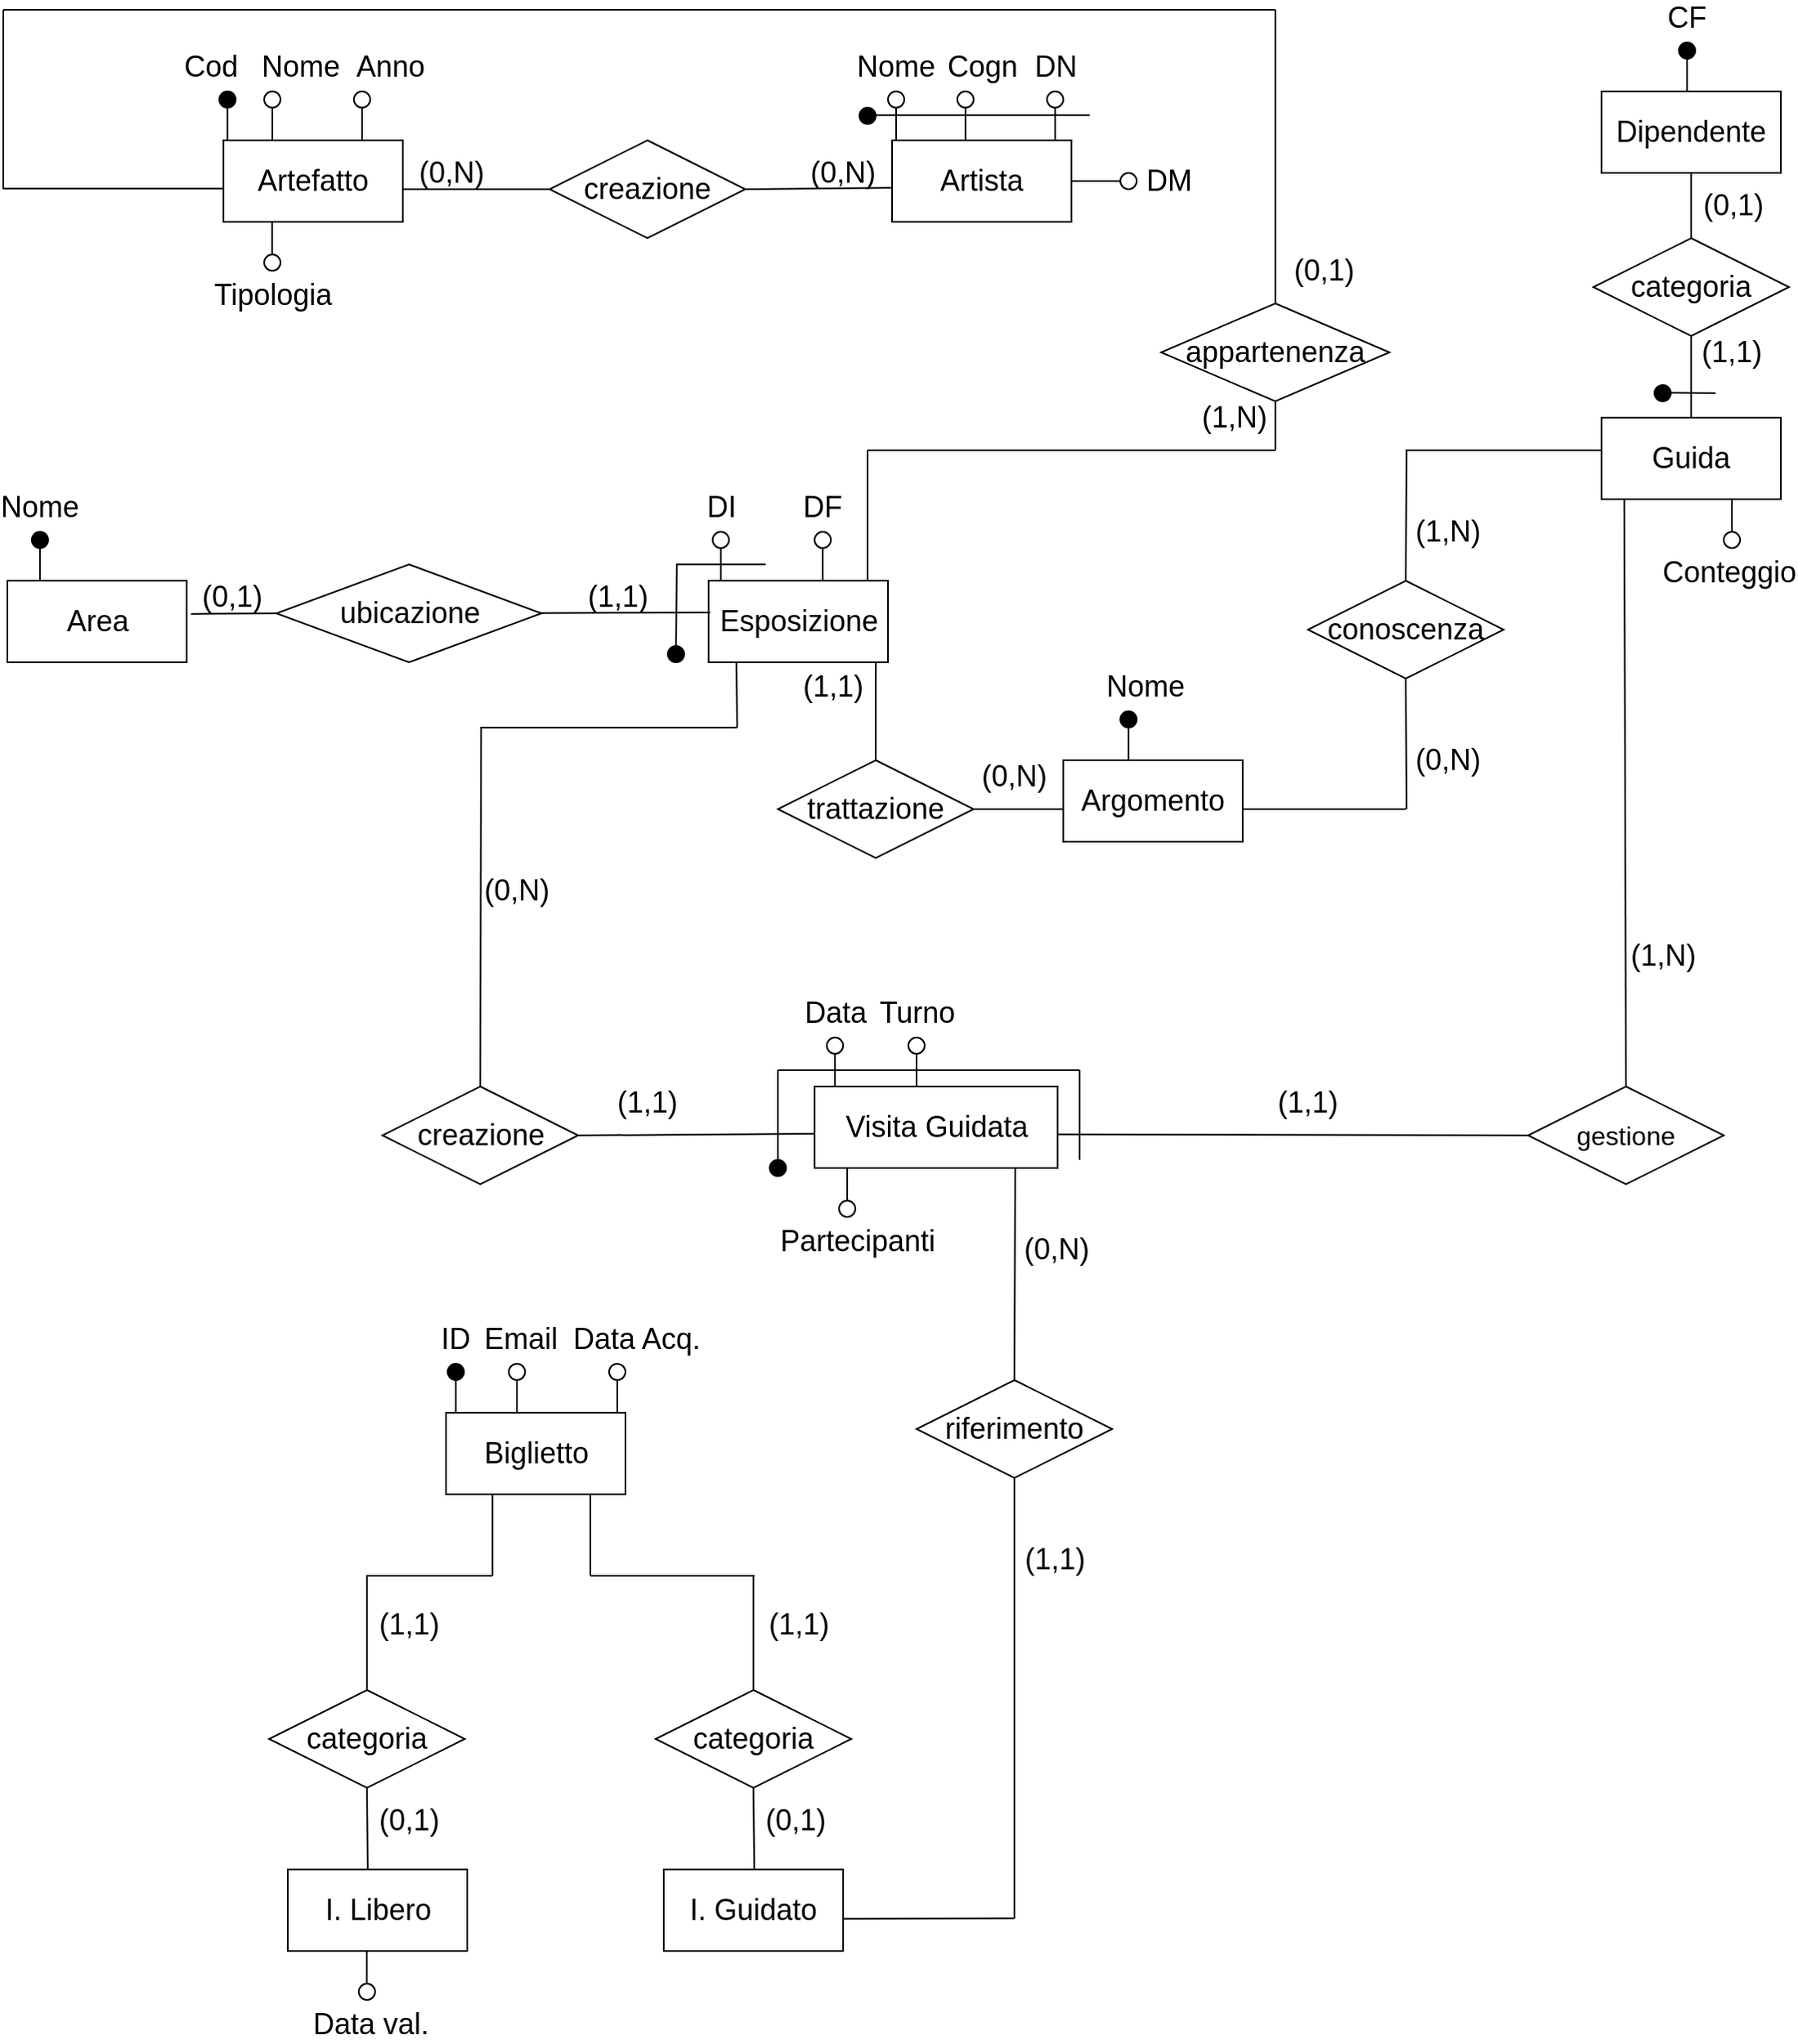 <mxfile version="27.0.5">
  <diagram name="Pagina-1" id="90X5Uam4fPPWHdMIf9Um">
    <mxGraphModel dx="2458" dy="1324" grid="1" gridSize="10" guides="1" tooltips="1" connect="1" arrows="1" fold="1" page="1" pageScale="1" pageWidth="1169" pageHeight="1654" math="0" shadow="0">
      <root>
        <mxCell id="0" />
        <mxCell id="1" parent="0" />
        <mxCell id="idGQ35asmsZKRSU0V28K-1" value="&lt;font style=&quot;font-size: 18px;&quot;&gt;Artefatto&lt;/font&gt;" style="whiteSpace=wrap;html=1;align=center;" vertex="1" parent="1">
          <mxGeometry x="-1005" y="90" width="110" height="50" as="geometry" />
        </mxCell>
        <mxCell id="idGQ35asmsZKRSU0V28K-2" value="" style="endArrow=none;html=1;rounded=0;entryX=0.5;entryY=1;entryDx=0;entryDy=0;entryPerimeter=0;" edge="1" parent="1" source="idGQ35asmsZKRSU0V28K-11">
          <mxGeometry width="50" height="50" relative="1" as="geometry">
            <mxPoint x="-1002.5" y="90" as="sourcePoint" />
            <mxPoint x="-1002.5" y="70" as="targetPoint" />
          </mxGeometry>
        </mxCell>
        <mxCell id="idGQ35asmsZKRSU0V28K-3" value="&lt;font style=&quot;font-size: 18px;&quot;&gt;Cod&lt;/font&gt;" style="text;html=1;align=center;verticalAlign=middle;whiteSpace=wrap;rounded=0;" vertex="1" parent="1">
          <mxGeometry x="-1035" y="40" width="45" height="10" as="geometry" />
        </mxCell>
        <mxCell id="idGQ35asmsZKRSU0V28K-4" value="" style="verticalLabelPosition=bottom;verticalAlign=top;html=1;shape=mxgraph.flowchart.on-page_reference;" vertex="1" parent="1">
          <mxGeometry x="-980" y="60" width="10" height="10" as="geometry" />
        </mxCell>
        <mxCell id="idGQ35asmsZKRSU0V28K-5" value="" style="endArrow=none;html=1;rounded=0;entryX=0.5;entryY=1;entryDx=0;entryDy=0;entryPerimeter=0;" edge="1" parent="1" target="idGQ35asmsZKRSU0V28K-4">
          <mxGeometry width="50" height="50" relative="1" as="geometry">
            <mxPoint x="-975" y="90" as="sourcePoint" />
            <mxPoint x="-930" y="70" as="targetPoint" />
          </mxGeometry>
        </mxCell>
        <mxCell id="idGQ35asmsZKRSU0V28K-6" value="&lt;font style=&quot;font-size: 18px;&quot;&gt;Nome&lt;/font&gt;" style="text;html=1;align=center;verticalAlign=middle;whiteSpace=wrap;rounded=0;" vertex="1" parent="1">
          <mxGeometry x="-980" y="40" width="45" height="10" as="geometry" />
        </mxCell>
        <mxCell id="idGQ35asmsZKRSU0V28K-7" value="" style="verticalLabelPosition=bottom;verticalAlign=top;html=1;shape=mxgraph.flowchart.on-page_reference;" vertex="1" parent="1">
          <mxGeometry x="-925" y="60" width="10" height="10" as="geometry" />
        </mxCell>
        <mxCell id="idGQ35asmsZKRSU0V28K-8" value="" style="endArrow=none;html=1;rounded=0;entryX=0.5;entryY=1;entryDx=0;entryDy=0;entryPerimeter=0;" edge="1" parent="1" target="idGQ35asmsZKRSU0V28K-7">
          <mxGeometry width="50" height="50" relative="1" as="geometry">
            <mxPoint x="-920" y="90" as="sourcePoint" />
            <mxPoint x="-875" y="70" as="targetPoint" />
          </mxGeometry>
        </mxCell>
        <mxCell id="idGQ35asmsZKRSU0V28K-9" value="&lt;font style=&quot;font-size: 18px;&quot;&gt;Anno&lt;/font&gt;" style="text;html=1;align=center;verticalAlign=middle;whiteSpace=wrap;rounded=0;" vertex="1" parent="1">
          <mxGeometry x="-925" y="40" width="45" height="10" as="geometry" />
        </mxCell>
        <mxCell id="idGQ35asmsZKRSU0V28K-10" value="" style="endArrow=none;html=1;rounded=0;entryX=0.5;entryY=1;entryDx=0;entryDy=0;entryPerimeter=0;" edge="1" parent="1" target="idGQ35asmsZKRSU0V28K-11">
          <mxGeometry width="50" height="50" relative="1" as="geometry">
            <mxPoint x="-1002.5" y="90" as="sourcePoint" />
            <mxPoint x="-1002.5" y="70" as="targetPoint" />
          </mxGeometry>
        </mxCell>
        <mxCell id="idGQ35asmsZKRSU0V28K-11" value="" style="verticalLabelPosition=bottom;verticalAlign=top;html=1;shape=mxgraph.flowchart.on-page_reference;fillColor=#000000;" vertex="1" parent="1">
          <mxGeometry x="-1007.5" y="60" width="10" height="10" as="geometry" />
        </mxCell>
        <mxCell id="idGQ35asmsZKRSU0V28K-12" value="&lt;font style=&quot;font-size: 18px;&quot;&gt;Artista&lt;/font&gt;" style="whiteSpace=wrap;html=1;align=center;" vertex="1" parent="1">
          <mxGeometry x="-595" y="90" width="110" height="50" as="geometry" />
        </mxCell>
        <mxCell id="idGQ35asmsZKRSU0V28K-13" value="" style="endArrow=none;html=1;rounded=0;entryX=0.5;entryY=1;entryDx=0;entryDy=0;entryPerimeter=0;" edge="1" parent="1" source="idGQ35asmsZKRSU0V28K-22">
          <mxGeometry width="50" height="50" relative="1" as="geometry">
            <mxPoint x="-592.5" y="90" as="sourcePoint" />
            <mxPoint x="-592.5" y="70" as="targetPoint" />
          </mxGeometry>
        </mxCell>
        <mxCell id="idGQ35asmsZKRSU0V28K-14" value="&lt;font style=&quot;font-size: 18px;&quot;&gt;Nome&lt;/font&gt;" style="text;html=1;align=center;verticalAlign=middle;whiteSpace=wrap;rounded=0;" vertex="1" parent="1">
          <mxGeometry x="-615" y="40" width="45" height="10" as="geometry" />
        </mxCell>
        <mxCell id="idGQ35asmsZKRSU0V28K-15" value="" style="verticalLabelPosition=bottom;verticalAlign=top;html=1;shape=mxgraph.flowchart.on-page_reference;" vertex="1" parent="1">
          <mxGeometry x="-555" y="60" width="10" height="10" as="geometry" />
        </mxCell>
        <mxCell id="idGQ35asmsZKRSU0V28K-16" value="" style="endArrow=none;html=1;rounded=0;entryX=0.5;entryY=1;entryDx=0;entryDy=0;entryPerimeter=0;" edge="1" parent="1" target="idGQ35asmsZKRSU0V28K-15">
          <mxGeometry width="50" height="50" relative="1" as="geometry">
            <mxPoint x="-550" y="90" as="sourcePoint" />
            <mxPoint x="-505" y="70" as="targetPoint" />
          </mxGeometry>
        </mxCell>
        <mxCell id="idGQ35asmsZKRSU0V28K-17" value="&lt;font style=&quot;font-size: 18px;&quot;&gt;Cogn&lt;/font&gt;" style="text;html=1;align=center;verticalAlign=middle;whiteSpace=wrap;rounded=0;" vertex="1" parent="1">
          <mxGeometry x="-562.5" y="40" width="45" height="10" as="geometry" />
        </mxCell>
        <mxCell id="idGQ35asmsZKRSU0V28K-18" value="" style="verticalLabelPosition=bottom;verticalAlign=top;html=1;shape=mxgraph.flowchart.on-page_reference;" vertex="1" parent="1">
          <mxGeometry x="-500" y="60" width="10" height="10" as="geometry" />
        </mxCell>
        <mxCell id="idGQ35asmsZKRSU0V28K-19" value="" style="endArrow=none;html=1;rounded=0;entryX=0.5;entryY=1;entryDx=0;entryDy=0;entryPerimeter=0;" edge="1" parent="1" target="idGQ35asmsZKRSU0V28K-18">
          <mxGeometry width="50" height="50" relative="1" as="geometry">
            <mxPoint x="-495" y="90" as="sourcePoint" />
            <mxPoint x="-450" y="70" as="targetPoint" />
          </mxGeometry>
        </mxCell>
        <mxCell id="idGQ35asmsZKRSU0V28K-20" value="&lt;font style=&quot;font-size: 18px;&quot;&gt;DN&lt;/font&gt;" style="text;html=1;align=center;verticalAlign=middle;whiteSpace=wrap;rounded=0;" vertex="1" parent="1">
          <mxGeometry x="-517.5" y="40" width="45" height="10" as="geometry" />
        </mxCell>
        <mxCell id="idGQ35asmsZKRSU0V28K-21" value="" style="endArrow=none;html=1;rounded=0;entryX=0.5;entryY=1;entryDx=0;entryDy=0;entryPerimeter=0;" edge="1" parent="1" target="idGQ35asmsZKRSU0V28K-22">
          <mxGeometry width="50" height="50" relative="1" as="geometry">
            <mxPoint x="-592.5" y="90" as="sourcePoint" />
            <mxPoint x="-592.5" y="70" as="targetPoint" />
          </mxGeometry>
        </mxCell>
        <mxCell id="idGQ35asmsZKRSU0V28K-22" value="" style="verticalLabelPosition=bottom;verticalAlign=top;html=1;shape=mxgraph.flowchart.on-page_reference;fillColor=#FFFFFF;" vertex="1" parent="1">
          <mxGeometry x="-597.5" y="60" width="10" height="10" as="geometry" />
        </mxCell>
        <mxCell id="idGQ35asmsZKRSU0V28K-23" value="" style="endArrow=none;html=1;rounded=0;exitX=1;exitY=0.5;exitDx=0;exitDy=0;" edge="1" parent="1" source="idGQ35asmsZKRSU0V28K-26">
          <mxGeometry width="50" height="50" relative="1" as="geometry">
            <mxPoint x="-432.5" y="120" as="sourcePoint" />
            <mxPoint x="-455" y="115" as="targetPoint" />
          </mxGeometry>
        </mxCell>
        <mxCell id="idGQ35asmsZKRSU0V28K-24" value="&lt;font style=&quot;font-size: 18px;&quot;&gt;DM&lt;/font&gt;" style="text;html=1;align=center;verticalAlign=middle;whiteSpace=wrap;rounded=0;" vertex="1" parent="1">
          <mxGeometry x="-445" y="110" width="40" height="10" as="geometry" />
        </mxCell>
        <mxCell id="idGQ35asmsZKRSU0V28K-25" value="" style="endArrow=none;html=1;rounded=0;exitX=1;exitY=0.5;exitDx=0;exitDy=0;" edge="1" parent="1" source="idGQ35asmsZKRSU0V28K-12" target="idGQ35asmsZKRSU0V28K-26">
          <mxGeometry width="50" height="50" relative="1" as="geometry">
            <mxPoint x="-485" y="115" as="sourcePoint" />
            <mxPoint x="-455" y="115" as="targetPoint" />
          </mxGeometry>
        </mxCell>
        <mxCell id="idGQ35asmsZKRSU0V28K-26" value="" style="verticalLabelPosition=bottom;verticalAlign=top;html=1;shape=mxgraph.flowchart.on-page_reference;" vertex="1" parent="1">
          <mxGeometry x="-455" y="110" width="10" height="10" as="geometry" />
        </mxCell>
        <mxCell id="idGQ35asmsZKRSU0V28K-27" value="" style="endArrow=none;html=1;rounded=0;" edge="1" parent="1">
          <mxGeometry width="50" height="50" relative="1" as="geometry">
            <mxPoint x="-606.25" y="74.58" as="sourcePoint" />
            <mxPoint x="-473.75" y="74.58" as="targetPoint" />
          </mxGeometry>
        </mxCell>
        <mxCell id="idGQ35asmsZKRSU0V28K-28" value="" style="verticalLabelPosition=bottom;verticalAlign=top;html=1;shape=mxgraph.flowchart.on-page_reference;fillColor=#000000;" vertex="1" parent="1">
          <mxGeometry x="-615" y="70" width="10" height="10" as="geometry" />
        </mxCell>
        <mxCell id="idGQ35asmsZKRSU0V28K-29" value="" style="endArrow=none;html=1;rounded=0;entryX=0;entryY=0.5;entryDx=0;entryDy=0;" edge="1" parent="1" target="idGQ35asmsZKRSU0V28K-31">
          <mxGeometry width="50" height="50" relative="1" as="geometry">
            <mxPoint x="-895" y="120" as="sourcePoint" />
            <mxPoint x="-805" y="120" as="targetPoint" />
          </mxGeometry>
        </mxCell>
        <mxCell id="idGQ35asmsZKRSU0V28K-30" value="" style="endArrow=none;html=1;rounded=0;exitX=1;exitY=0.5;exitDx=0;exitDy=0;" edge="1" parent="1" source="idGQ35asmsZKRSU0V28K-31">
          <mxGeometry width="50" height="50" relative="1" as="geometry">
            <mxPoint x="-685" y="119" as="sourcePoint" />
            <mxPoint x="-595" y="119.17" as="targetPoint" />
          </mxGeometry>
        </mxCell>
        <mxCell id="idGQ35asmsZKRSU0V28K-31" value="&lt;font style=&quot;font-size: 18px;&quot;&gt;creazione&lt;/font&gt;" style="shape=rhombus;perimeter=rhombusPerimeter;whiteSpace=wrap;html=1;align=center;" vertex="1" parent="1">
          <mxGeometry x="-805" y="90" width="120" height="60" as="geometry" />
        </mxCell>
        <mxCell id="idGQ35asmsZKRSU0V28K-36" value="&lt;font style=&quot;font-size: 18px;&quot;&gt;(0,N)&lt;/font&gt;" style="text;html=1;align=center;verticalAlign=middle;whiteSpace=wrap;rounded=0;" vertex="1" parent="1">
          <mxGeometry x="-885" y="100" width="40" height="20" as="geometry" />
        </mxCell>
        <mxCell id="idGQ35asmsZKRSU0V28K-37" value="&lt;font style=&quot;font-size: 18px;&quot;&gt;(0,N)&lt;/font&gt;" style="text;html=1;align=center;verticalAlign=middle;whiteSpace=wrap;rounded=0;" vertex="1" parent="1">
          <mxGeometry x="-645" y="100" width="40" height="20" as="geometry" />
        </mxCell>
        <mxCell id="idGQ35asmsZKRSU0V28K-38" value="&lt;span style=&quot;font-size: 18px;&quot;&gt;Area&lt;/span&gt;" style="whiteSpace=wrap;html=1;align=center;" vertex="1" parent="1">
          <mxGeometry x="-1137.5" y="360" width="110" height="50" as="geometry" />
        </mxCell>
        <mxCell id="idGQ35asmsZKRSU0V28K-39" value="" style="endArrow=none;html=1;rounded=0;entryX=0.5;entryY=1;entryDx=0;entryDy=0;entryPerimeter=0;" edge="1" parent="1" source="idGQ35asmsZKRSU0V28K-42">
          <mxGeometry width="50" height="50" relative="1" as="geometry">
            <mxPoint x="-1117.5" y="360" as="sourcePoint" />
            <mxPoint x="-1117.5" y="340" as="targetPoint" />
          </mxGeometry>
        </mxCell>
        <mxCell id="idGQ35asmsZKRSU0V28K-40" value="&lt;span style=&quot;font-size: 18px;&quot;&gt;Nome&lt;/span&gt;" style="text;html=1;align=center;verticalAlign=middle;whiteSpace=wrap;rounded=0;" vertex="1" parent="1">
          <mxGeometry x="-1140" y="310" width="45" height="10" as="geometry" />
        </mxCell>
        <mxCell id="idGQ35asmsZKRSU0V28K-41" value="" style="endArrow=none;html=1;rounded=0;entryX=0.5;entryY=1;entryDx=0;entryDy=0;entryPerimeter=0;" edge="1" parent="1" target="idGQ35asmsZKRSU0V28K-42">
          <mxGeometry width="50" height="50" relative="1" as="geometry">
            <mxPoint x="-1117.5" y="360" as="sourcePoint" />
            <mxPoint x="-1117.5" y="340" as="targetPoint" />
          </mxGeometry>
        </mxCell>
        <mxCell id="idGQ35asmsZKRSU0V28K-42" value="" style="verticalLabelPosition=bottom;verticalAlign=top;html=1;shape=mxgraph.flowchart.on-page_reference;fillColor=#000000;" vertex="1" parent="1">
          <mxGeometry x="-1122.5" y="330" width="10" height="10" as="geometry" />
        </mxCell>
        <mxCell id="idGQ35asmsZKRSU0V28K-43" value="&lt;span style=&quot;font-size: 18px;&quot;&gt;Esposizione&lt;/span&gt;" style="whiteSpace=wrap;html=1;align=center;" vertex="1" parent="1">
          <mxGeometry x="-707.5" y="360" width="110" height="50" as="geometry" />
        </mxCell>
        <mxCell id="idGQ35asmsZKRSU0V28K-44" value="" style="endArrow=none;html=1;rounded=0;entryX=0;entryY=0.5;entryDx=0;entryDy=0;exitX=1.024;exitY=0.407;exitDx=0;exitDy=0;exitPerimeter=0;" edge="1" parent="1" source="idGQ35asmsZKRSU0V28K-38" target="idGQ35asmsZKRSU0V28K-46">
          <mxGeometry width="50" height="50" relative="1" as="geometry">
            <mxPoint x="-1032.5" y="380" as="sourcePoint" />
            <mxPoint x="-942.5" y="380" as="targetPoint" />
          </mxGeometry>
        </mxCell>
        <mxCell id="idGQ35asmsZKRSU0V28K-45" value="" style="endArrow=none;html=1;rounded=0;exitX=1;exitY=0.5;exitDx=0;exitDy=0;entryX=0.009;entryY=0.39;entryDx=0;entryDy=0;entryPerimeter=0;" edge="1" parent="1" target="idGQ35asmsZKRSU0V28K-43">
          <mxGeometry width="50" height="50" relative="1" as="geometry">
            <mxPoint x="-852.5" y="380" as="sourcePoint" />
            <mxPoint x="-733.5" y="379.17" as="targetPoint" />
          </mxGeometry>
        </mxCell>
        <mxCell id="idGQ35asmsZKRSU0V28K-46" value="&lt;span style=&quot;font-size: 18px;&quot;&gt;ubicazione&lt;/span&gt;" style="shape=rhombus;perimeter=rhombusPerimeter;whiteSpace=wrap;html=1;align=center;" vertex="1" parent="1">
          <mxGeometry x="-972.5" y="350" width="162.5" height="60" as="geometry" />
        </mxCell>
        <mxCell id="idGQ35asmsZKRSU0V28K-47" value="&lt;font style=&quot;font-size: 18px;&quot;&gt;(0,1)&lt;/font&gt;" style="text;html=1;align=center;verticalAlign=middle;whiteSpace=wrap;rounded=0;" vertex="1" parent="1">
          <mxGeometry x="-1017.5" y="360" width="35" height="20" as="geometry" />
        </mxCell>
        <mxCell id="idGQ35asmsZKRSU0V28K-48" value="&lt;font style=&quot;font-size: 18px;&quot;&gt;(1,1)&lt;/font&gt;" style="text;html=1;align=center;verticalAlign=middle;whiteSpace=wrap;rounded=0;" vertex="1" parent="1">
          <mxGeometry x="-783.5" y="360" width="40" height="20" as="geometry" />
        </mxCell>
        <mxCell id="idGQ35asmsZKRSU0V28K-49" value="" style="verticalLabelPosition=bottom;verticalAlign=top;html=1;shape=mxgraph.flowchart.on-page_reference;" vertex="1" parent="1">
          <mxGeometry x="-705" y="330" width="10" height="10" as="geometry" />
        </mxCell>
        <mxCell id="idGQ35asmsZKRSU0V28K-50" value="" style="endArrow=none;html=1;rounded=0;entryX=0.5;entryY=1;entryDx=0;entryDy=0;entryPerimeter=0;" edge="1" parent="1" target="idGQ35asmsZKRSU0V28K-49">
          <mxGeometry width="50" height="50" relative="1" as="geometry">
            <mxPoint x="-700" y="360" as="sourcePoint" />
            <mxPoint x="-655" y="340" as="targetPoint" />
          </mxGeometry>
        </mxCell>
        <mxCell id="idGQ35asmsZKRSU0V28K-51" value="&lt;span style=&quot;font-size: 18px;&quot;&gt;DI&lt;/span&gt;" style="text;html=1;align=center;verticalAlign=middle;whiteSpace=wrap;rounded=0;" vertex="1" parent="1">
          <mxGeometry x="-722.5" y="310" width="45" height="10" as="geometry" />
        </mxCell>
        <mxCell id="idGQ35asmsZKRSU0V28K-52" value="" style="verticalLabelPosition=bottom;verticalAlign=top;html=1;shape=mxgraph.flowchart.on-page_reference;" vertex="1" parent="1">
          <mxGeometry x="-642.5" y="330" width="10" height="10" as="geometry" />
        </mxCell>
        <mxCell id="idGQ35asmsZKRSU0V28K-53" value="" style="endArrow=none;html=1;rounded=0;entryX=0.5;entryY=1;entryDx=0;entryDy=0;entryPerimeter=0;" edge="1" parent="1" target="idGQ35asmsZKRSU0V28K-52">
          <mxGeometry width="50" height="50" relative="1" as="geometry">
            <mxPoint x="-637.5" y="360" as="sourcePoint" />
            <mxPoint x="-592.5" y="340" as="targetPoint" />
          </mxGeometry>
        </mxCell>
        <mxCell id="idGQ35asmsZKRSU0V28K-54" value="&lt;span style=&quot;font-size: 18px;&quot;&gt;DF&lt;/span&gt;" style="text;html=1;align=center;verticalAlign=middle;whiteSpace=wrap;rounded=0;" vertex="1" parent="1">
          <mxGeometry x="-660" y="310" width="45" height="10" as="geometry" />
        </mxCell>
        <mxCell id="idGQ35asmsZKRSU0V28K-55" value="" style="endArrow=none;html=1;rounded=0;" edge="1" parent="1">
          <mxGeometry width="50" height="50" relative="1" as="geometry">
            <mxPoint x="-727.5" y="350" as="sourcePoint" />
            <mxPoint x="-672.5" y="350" as="targetPoint" />
          </mxGeometry>
        </mxCell>
        <mxCell id="idGQ35asmsZKRSU0V28K-56" value="" style="endArrow=none;html=1;rounded=0;" edge="1" parent="1" source="idGQ35asmsZKRSU0V28K-57">
          <mxGeometry width="50" height="50" relative="1" as="geometry">
            <mxPoint x="-730" y="390" as="sourcePoint" />
            <mxPoint x="-727" y="350" as="targetPoint" />
          </mxGeometry>
        </mxCell>
        <mxCell id="idGQ35asmsZKRSU0V28K-57" value="" style="verticalLabelPosition=bottom;verticalAlign=top;html=1;shape=mxgraph.flowchart.on-page_reference;fillColor=#000000;" vertex="1" parent="1">
          <mxGeometry x="-732.5" y="400" width="10" height="10" as="geometry" />
        </mxCell>
        <mxCell id="idGQ35asmsZKRSU0V28K-58" value="" style="endArrow=none;html=1;rounded=0;entryX=0;entryY=0.5;entryDx=0;entryDy=0;" edge="1" parent="1">
          <mxGeometry relative="1" as="geometry">
            <mxPoint x="-1140" y="119.6" as="sourcePoint" />
            <mxPoint x="-1005" y="119.6" as="targetPoint" />
          </mxGeometry>
        </mxCell>
        <mxCell id="idGQ35asmsZKRSU0V28K-59" value="" style="endArrow=none;html=1;rounded=0;" edge="1" parent="1">
          <mxGeometry relative="1" as="geometry">
            <mxPoint x="-1140" y="10" as="sourcePoint" />
            <mxPoint x="-360" y="10" as="targetPoint" />
          </mxGeometry>
        </mxCell>
        <mxCell id="idGQ35asmsZKRSU0V28K-60" value="" style="endArrow=none;html=1;rounded=0;" edge="1" parent="1">
          <mxGeometry relative="1" as="geometry">
            <mxPoint x="-1140" y="120" as="sourcePoint" />
            <mxPoint x="-1140" y="10" as="targetPoint" />
          </mxGeometry>
        </mxCell>
        <mxCell id="idGQ35asmsZKRSU0V28K-61" value="" style="endArrow=none;html=1;rounded=0;exitX=0.5;exitY=0;exitDx=0;exitDy=0;" edge="1" parent="1" source="idGQ35asmsZKRSU0V28K-62">
          <mxGeometry relative="1" as="geometry">
            <mxPoint x="-360" y="70" as="sourcePoint" />
            <mxPoint x="-360" y="10" as="targetPoint" />
          </mxGeometry>
        </mxCell>
        <mxCell id="idGQ35asmsZKRSU0V28K-62" value="&lt;span style=&quot;font-size: 18px;&quot;&gt;appartenenza&lt;/span&gt;" style="shape=rhombus;perimeter=rhombusPerimeter;whiteSpace=wrap;html=1;align=center;" vertex="1" parent="1">
          <mxGeometry x="-430" y="190" width="140" height="60" as="geometry" />
        </mxCell>
        <mxCell id="idGQ35asmsZKRSU0V28K-63" value="" style="endArrow=none;html=1;rounded=0;" edge="1" parent="1">
          <mxGeometry relative="1" as="geometry">
            <mxPoint x="-610" y="360" as="sourcePoint" />
            <mxPoint x="-610" y="280" as="targetPoint" />
          </mxGeometry>
        </mxCell>
        <mxCell id="idGQ35asmsZKRSU0V28K-64" value="" style="endArrow=none;html=1;rounded=0;" edge="1" parent="1">
          <mxGeometry relative="1" as="geometry">
            <mxPoint x="-610" y="280" as="sourcePoint" />
            <mxPoint x="-360" y="280" as="targetPoint" />
          </mxGeometry>
        </mxCell>
        <mxCell id="idGQ35asmsZKRSU0V28K-65" value="" style="endArrow=none;html=1;rounded=0;entryX=0.5;entryY=1;entryDx=0;entryDy=0;" edge="1" parent="1" target="idGQ35asmsZKRSU0V28K-62">
          <mxGeometry relative="1" as="geometry">
            <mxPoint x="-360" y="280" as="sourcePoint" />
            <mxPoint x="-470" y="510" as="targetPoint" />
          </mxGeometry>
        </mxCell>
        <mxCell id="idGQ35asmsZKRSU0V28K-66" value="&lt;font style=&quot;font-size: 18px;&quot;&gt;(1,N)&lt;/font&gt;" style="text;html=1;align=center;verticalAlign=middle;whiteSpace=wrap;rounded=0;" vertex="1" parent="1">
          <mxGeometry x="-405" y="250" width="40" height="20" as="geometry" />
        </mxCell>
        <mxCell id="idGQ35asmsZKRSU0V28K-67" value="&lt;font style=&quot;font-size: 18px;&quot;&gt;(0,1)&lt;/font&gt;" style="text;html=1;align=center;verticalAlign=middle;whiteSpace=wrap;rounded=0;" vertex="1" parent="1">
          <mxGeometry x="-350" y="160" width="40" height="20" as="geometry" />
        </mxCell>
        <mxCell id="idGQ35asmsZKRSU0V28K-68" value="&lt;font style=&quot;font-size: 18px;&quot;&gt;Dipendente&lt;/font&gt;" style="whiteSpace=wrap;html=1;align=center;" vertex="1" parent="1">
          <mxGeometry x="-160" y="60" width="110" height="50" as="geometry" />
        </mxCell>
        <mxCell id="idGQ35asmsZKRSU0V28K-69" value="" style="endArrow=none;html=1;rounded=0;entryX=0.5;entryY=1;entryDx=0;entryDy=0;entryPerimeter=0;" edge="1" parent="1" source="idGQ35asmsZKRSU0V28K-72">
          <mxGeometry width="50" height="50" relative="1" as="geometry">
            <mxPoint x="-107.5" y="60" as="sourcePoint" />
            <mxPoint x="-107.5" y="40" as="targetPoint" />
          </mxGeometry>
        </mxCell>
        <mxCell id="idGQ35asmsZKRSU0V28K-70" value="&lt;span style=&quot;font-size: 18px;&quot;&gt;CF&lt;/span&gt;" style="text;html=1;align=center;verticalAlign=middle;whiteSpace=wrap;rounded=0;" vertex="1" parent="1">
          <mxGeometry x="-130" y="10" width="45" height="10" as="geometry" />
        </mxCell>
        <mxCell id="idGQ35asmsZKRSU0V28K-71" value="" style="endArrow=none;html=1;rounded=0;entryX=0.5;entryY=1;entryDx=0;entryDy=0;entryPerimeter=0;" edge="1" parent="1" target="idGQ35asmsZKRSU0V28K-72">
          <mxGeometry width="50" height="50" relative="1" as="geometry">
            <mxPoint x="-107.5" y="60" as="sourcePoint" />
            <mxPoint x="-107.5" y="40" as="targetPoint" />
          </mxGeometry>
        </mxCell>
        <mxCell id="idGQ35asmsZKRSU0V28K-72" value="" style="verticalLabelPosition=bottom;verticalAlign=top;html=1;shape=mxgraph.flowchart.on-page_reference;fillColor=#000000;" vertex="1" parent="1">
          <mxGeometry x="-112.5" y="30" width="10" height="10" as="geometry" />
        </mxCell>
        <mxCell id="idGQ35asmsZKRSU0V28K-73" value="&lt;span style=&quot;font-size: 18px;&quot;&gt;Guida&lt;/span&gt;" style="whiteSpace=wrap;html=1;align=center;" vertex="1" parent="1">
          <mxGeometry x="-160" y="260" width="110" height="50" as="geometry" />
        </mxCell>
        <mxCell id="idGQ35asmsZKRSU0V28K-74" value="" style="verticalLabelPosition=bottom;verticalAlign=top;html=1;shape=mxgraph.flowchart.on-page_reference;" vertex="1" parent="1">
          <mxGeometry x="-85" y="330" width="10" height="10" as="geometry" />
        </mxCell>
        <mxCell id="idGQ35asmsZKRSU0V28K-75" value="" style="endArrow=none;html=1;rounded=0;entryX=0.5;entryY=0;entryDx=0;entryDy=0;entryPerimeter=0;" edge="1" parent="1" target="idGQ35asmsZKRSU0V28K-74">
          <mxGeometry width="50" height="50" relative="1" as="geometry">
            <mxPoint x="-80" y="310" as="sourcePoint" />
            <mxPoint x="-34" y="340" as="targetPoint" />
          </mxGeometry>
        </mxCell>
        <mxCell id="idGQ35asmsZKRSU0V28K-76" value="&lt;span style=&quot;font-size: 18px;&quot;&gt;Conteggio&lt;/span&gt;" style="text;html=1;align=center;verticalAlign=middle;whiteSpace=wrap;rounded=0;" vertex="1" parent="1">
          <mxGeometry x="-104" y="350" width="45" height="10" as="geometry" />
        </mxCell>
        <mxCell id="idGQ35asmsZKRSU0V28K-77" value="&lt;span style=&quot;font-size: 18px;&quot;&gt;Argomento&lt;/span&gt;" style="whiteSpace=wrap;html=1;align=center;" vertex="1" parent="1">
          <mxGeometry x="-490" y="470" width="110" height="50" as="geometry" />
        </mxCell>
        <mxCell id="idGQ35asmsZKRSU0V28K-78" value="" style="verticalLabelPosition=bottom;verticalAlign=top;html=1;shape=mxgraph.flowchart.on-page_reference;fillColor=#000000;" vertex="1" parent="1">
          <mxGeometry x="-455" y="440" width="10" height="10" as="geometry" />
        </mxCell>
        <mxCell id="idGQ35asmsZKRSU0V28K-79" value="" style="endArrow=none;html=1;rounded=0;entryX=0.5;entryY=1;entryDx=0;entryDy=0;entryPerimeter=0;" edge="1" parent="1" target="idGQ35asmsZKRSU0V28K-78">
          <mxGeometry width="50" height="50" relative="1" as="geometry">
            <mxPoint x="-450" y="470" as="sourcePoint" />
            <mxPoint x="-405" y="450" as="targetPoint" />
          </mxGeometry>
        </mxCell>
        <mxCell id="idGQ35asmsZKRSU0V28K-80" value="&lt;font style=&quot;font-size: 18px;&quot;&gt;Nome&lt;/font&gt;" style="text;html=1;align=center;verticalAlign=middle;whiteSpace=wrap;rounded=0;" vertex="1" parent="1">
          <mxGeometry x="-462.5" y="420" width="45" height="10" as="geometry" />
        </mxCell>
        <mxCell id="idGQ35asmsZKRSU0V28K-81" value="" style="endArrow=none;html=1;rounded=0;entryX=0.5;entryY=0;entryDx=0;entryDy=0;exitX=0.932;exitY=1;exitDx=0;exitDy=0;exitPerimeter=0;" edge="1" parent="1" source="idGQ35asmsZKRSU0V28K-43" target="idGQ35asmsZKRSU0V28K-83">
          <mxGeometry width="50" height="50" relative="1" as="geometry">
            <mxPoint x="-790" y="500" as="sourcePoint" />
            <mxPoint x="-700" y="500" as="targetPoint" />
          </mxGeometry>
        </mxCell>
        <mxCell id="idGQ35asmsZKRSU0V28K-82" value="" style="endArrow=none;html=1;rounded=0;exitX=1;exitY=0.5;exitDx=0;exitDy=0;" edge="1" parent="1" source="idGQ35asmsZKRSU0V28K-83">
          <mxGeometry width="50" height="50" relative="1" as="geometry">
            <mxPoint x="-580" y="499" as="sourcePoint" />
            <mxPoint x="-490" y="500" as="targetPoint" />
          </mxGeometry>
        </mxCell>
        <mxCell id="idGQ35asmsZKRSU0V28K-83" value="&lt;span style=&quot;font-size: 18px;&quot;&gt;trattazione&lt;/span&gt;" style="shape=rhombus;perimeter=rhombusPerimeter;whiteSpace=wrap;html=1;align=center;" vertex="1" parent="1">
          <mxGeometry x="-665" y="470" width="120" height="60" as="geometry" />
        </mxCell>
        <mxCell id="idGQ35asmsZKRSU0V28K-84" value="&lt;font style=&quot;font-size: 18px;&quot;&gt;(1,1)&lt;/font&gt;" style="text;html=1;align=center;verticalAlign=middle;whiteSpace=wrap;rounded=0;" vertex="1" parent="1">
          <mxGeometry x="-651.5" y="415" width="40" height="20" as="geometry" />
        </mxCell>
        <mxCell id="idGQ35asmsZKRSU0V28K-85" value="&lt;font style=&quot;font-size: 18px;&quot;&gt;(0,N)&lt;/font&gt;" style="text;html=1;align=center;verticalAlign=middle;whiteSpace=wrap;rounded=0;" vertex="1" parent="1">
          <mxGeometry x="-540" y="470" width="40" height="20" as="geometry" />
        </mxCell>
        <mxCell id="idGQ35asmsZKRSU0V28K-86" value="&lt;span style=&quot;font-size: 18px;&quot;&gt;conoscenza&lt;/span&gt;" style="shape=rhombus;perimeter=rhombusPerimeter;whiteSpace=wrap;html=1;align=center;" vertex="1" parent="1">
          <mxGeometry x="-340" y="360" width="120" height="60" as="geometry" />
        </mxCell>
        <mxCell id="idGQ35asmsZKRSU0V28K-87" value="" style="endArrow=none;html=1;rounded=0;exitX=0.5;exitY=0;exitDx=0;exitDy=0;" edge="1" parent="1" source="idGQ35asmsZKRSU0V28K-86">
          <mxGeometry width="50" height="50" relative="1" as="geometry">
            <mxPoint x="-331.5" y="300" as="sourcePoint" />
            <mxPoint x="-279.5" y="280" as="targetPoint" />
          </mxGeometry>
        </mxCell>
        <mxCell id="idGQ35asmsZKRSU0V28K-88" value="&lt;font style=&quot;font-size: 18px;&quot;&gt;(1,N)&lt;/font&gt;" style="text;html=1;align=center;verticalAlign=middle;whiteSpace=wrap;rounded=0;" vertex="1" parent="1">
          <mxGeometry x="-274" y="320" width="40" height="20" as="geometry" />
        </mxCell>
        <mxCell id="idGQ35asmsZKRSU0V28K-89" value="" style="endArrow=none;html=1;rounded=0;exitX=0.5;exitY=0;exitDx=0;exitDy=0;entryX=0.5;entryY=1;entryDx=0;entryDy=0;" edge="1" parent="1" target="idGQ35asmsZKRSU0V28K-86">
          <mxGeometry width="50" height="50" relative="1" as="geometry">
            <mxPoint x="-279.5" y="500" as="sourcePoint" />
            <mxPoint x="-279.5" y="420" as="targetPoint" />
          </mxGeometry>
        </mxCell>
        <mxCell id="idGQ35asmsZKRSU0V28K-90" value="&lt;font style=&quot;font-size: 18px;&quot;&gt;(0,N)&lt;/font&gt;" style="text;html=1;align=center;verticalAlign=middle;whiteSpace=wrap;rounded=0;" vertex="1" parent="1">
          <mxGeometry x="-274" y="460" width="40" height="20" as="geometry" />
        </mxCell>
        <mxCell id="idGQ35asmsZKRSU0V28K-91" value="" style="endArrow=none;html=1;rounded=0;" edge="1" parent="1">
          <mxGeometry width="50" height="50" relative="1" as="geometry">
            <mxPoint x="-280" y="280" as="sourcePoint" />
            <mxPoint x="-160" y="280" as="targetPoint" />
          </mxGeometry>
        </mxCell>
        <mxCell id="idGQ35asmsZKRSU0V28K-92" value="" style="endArrow=none;html=1;rounded=0;" edge="1" parent="1">
          <mxGeometry width="50" height="50" relative="1" as="geometry">
            <mxPoint x="-380" y="500" as="sourcePoint" />
            <mxPoint x="-280" y="500" as="targetPoint" />
          </mxGeometry>
        </mxCell>
        <mxCell id="idGQ35asmsZKRSU0V28K-94" value="&lt;span style=&quot;font-size: 18px;&quot;&gt;Visita Guidata&lt;/span&gt;" style="whiteSpace=wrap;html=1;align=center;" vertex="1" parent="1">
          <mxGeometry x="-642.5" y="670" width="149" height="50" as="geometry" />
        </mxCell>
        <mxCell id="idGQ35asmsZKRSU0V28K-95" value="" style="verticalLabelPosition=bottom;verticalAlign=top;html=1;shape=mxgraph.flowchart.on-page_reference;" vertex="1" parent="1">
          <mxGeometry x="-635" y="640" width="10" height="10" as="geometry" />
        </mxCell>
        <mxCell id="idGQ35asmsZKRSU0V28K-96" value="" style="endArrow=none;html=1;rounded=0;entryX=0.5;entryY=1;entryDx=0;entryDy=0;entryPerimeter=0;" edge="1" parent="1" target="idGQ35asmsZKRSU0V28K-95">
          <mxGeometry width="50" height="50" relative="1" as="geometry">
            <mxPoint x="-630" y="670" as="sourcePoint" />
            <mxPoint x="-585" y="650" as="targetPoint" />
          </mxGeometry>
        </mxCell>
        <mxCell id="idGQ35asmsZKRSU0V28K-97" value="&lt;font style=&quot;font-size: 18px;&quot;&gt;Data&lt;/font&gt;" style="text;html=1;align=center;verticalAlign=middle;whiteSpace=wrap;rounded=0;" vertex="1" parent="1">
          <mxGeometry x="-652.5" y="620" width="45" height="10" as="geometry" />
        </mxCell>
        <mxCell id="idGQ35asmsZKRSU0V28K-98" value="" style="verticalLabelPosition=bottom;verticalAlign=top;html=1;shape=mxgraph.flowchart.on-page_reference;" vertex="1" parent="1">
          <mxGeometry x="-585" y="640" width="10" height="10" as="geometry" />
        </mxCell>
        <mxCell id="idGQ35asmsZKRSU0V28K-99" value="" style="endArrow=none;html=1;rounded=0;entryX=0.5;entryY=1;entryDx=0;entryDy=0;entryPerimeter=0;" edge="1" parent="1" target="idGQ35asmsZKRSU0V28K-98">
          <mxGeometry width="50" height="50" relative="1" as="geometry">
            <mxPoint x="-580" y="670" as="sourcePoint" />
            <mxPoint x="-535" y="650" as="targetPoint" />
          </mxGeometry>
        </mxCell>
        <mxCell id="idGQ35asmsZKRSU0V28K-100" value="&lt;span style=&quot;font-size: 18px;&quot;&gt;Turno&lt;/span&gt;" style="text;html=1;align=center;verticalAlign=middle;whiteSpace=wrap;rounded=0;" vertex="1" parent="1">
          <mxGeometry x="-602.5" y="620" width="45" height="10" as="geometry" />
        </mxCell>
        <mxCell id="idGQ35asmsZKRSU0V28K-101" value="" style="verticalLabelPosition=bottom;verticalAlign=top;html=1;shape=mxgraph.flowchart.on-page_reference;" vertex="1" parent="1">
          <mxGeometry x="-627.5" y="740" width="10" height="10" as="geometry" />
        </mxCell>
        <mxCell id="idGQ35asmsZKRSU0V28K-102" value="" style="endArrow=none;html=1;rounded=0;entryX=0.5;entryY=0;entryDx=0;entryDy=0;entryPerimeter=0;" edge="1" parent="1" target="idGQ35asmsZKRSU0V28K-101">
          <mxGeometry width="50" height="50" relative="1" as="geometry">
            <mxPoint x="-622.5" y="720" as="sourcePoint" />
            <mxPoint x="-577.5" y="750" as="targetPoint" />
          </mxGeometry>
        </mxCell>
        <mxCell id="idGQ35asmsZKRSU0V28K-103" value="&lt;span style=&quot;font-size: 18px;&quot;&gt;Partecipanti&lt;/span&gt;" style="text;html=1;align=center;verticalAlign=middle;whiteSpace=wrap;rounded=0;" vertex="1" parent="1">
          <mxGeometry x="-670" y="760" width="107.5" height="10" as="geometry" />
        </mxCell>
        <mxCell id="idGQ35asmsZKRSU0V28K-104" value="&lt;font size=&quot;3&quot;&gt;gestione&lt;/font&gt;" style="shape=rhombus;perimeter=rhombusPerimeter;whiteSpace=wrap;html=1;align=center;" vertex="1" parent="1">
          <mxGeometry x="-205" y="670" width="120" height="60" as="geometry" />
        </mxCell>
        <mxCell id="idGQ35asmsZKRSU0V28K-105" value="" style="endArrow=none;html=1;rounded=0;exitX=0.5;exitY=0;exitDx=0;exitDy=0;entryX=0.127;entryY=1.004;entryDx=0;entryDy=0;entryPerimeter=0;" edge="1" parent="1" source="idGQ35asmsZKRSU0V28K-104" target="idGQ35asmsZKRSU0V28K-73">
          <mxGeometry width="50" height="50" relative="1" as="geometry">
            <mxPoint x="-196.5" y="570" as="sourcePoint" />
            <mxPoint x="-144.5" y="550" as="targetPoint" />
          </mxGeometry>
        </mxCell>
        <mxCell id="idGQ35asmsZKRSU0V28K-106" value="&lt;span style=&quot;font-size: 18px;&quot;&gt;(1,N)&lt;/span&gt;" style="text;html=1;align=center;verticalAlign=middle;whiteSpace=wrap;rounded=0;" vertex="1" parent="1">
          <mxGeometry x="-142.5" y="580" width="40" height="20" as="geometry" />
        </mxCell>
        <mxCell id="idGQ35asmsZKRSU0V28K-107" value="" style="endArrow=none;html=1;rounded=0;entryX=0;entryY=0.5;entryDx=0;entryDy=0;exitX=0.998;exitY=0.588;exitDx=0;exitDy=0;exitPerimeter=0;" edge="1" parent="1" source="idGQ35asmsZKRSU0V28K-94" target="idGQ35asmsZKRSU0V28K-104">
          <mxGeometry width="50" height="50" relative="1" as="geometry">
            <mxPoint x="-440" y="690" as="sourcePoint" />
            <mxPoint x="-205" y="640" as="targetPoint" />
          </mxGeometry>
        </mxCell>
        <mxCell id="idGQ35asmsZKRSU0V28K-108" value="&lt;font style=&quot;font-size: 18px;&quot;&gt;(1,1)&lt;/font&gt;" style="text;html=1;align=center;verticalAlign=middle;whiteSpace=wrap;rounded=0;" vertex="1" parent="1">
          <mxGeometry x="-360" y="670" width="40" height="20" as="geometry" />
        </mxCell>
        <mxCell id="idGQ35asmsZKRSU0V28K-109" value="&lt;font style=&quot;font-size: 18px;&quot;&gt;creazione&lt;/font&gt;" style="shape=rhombus;perimeter=rhombusPerimeter;whiteSpace=wrap;html=1;align=center;" vertex="1" parent="1">
          <mxGeometry x="-907.5" y="670" width="120" height="60" as="geometry" />
        </mxCell>
        <mxCell id="idGQ35asmsZKRSU0V28K-110" value="" style="endArrow=none;html=1;rounded=0;exitX=0.5;exitY=0;exitDx=0;exitDy=0;" edge="1" parent="1" source="idGQ35asmsZKRSU0V28K-109">
          <mxGeometry width="50" height="50" relative="1" as="geometry">
            <mxPoint x="-899" y="610" as="sourcePoint" />
            <mxPoint x="-847" y="450" as="targetPoint" />
          </mxGeometry>
        </mxCell>
        <mxCell id="idGQ35asmsZKRSU0V28K-111" value="&lt;font style=&quot;font-size: 18px;&quot;&gt;(0,N)&lt;/font&gt;" style="text;html=1;align=center;verticalAlign=middle;whiteSpace=wrap;rounded=0;" vertex="1" parent="1">
          <mxGeometry x="-845" y="540" width="40" height="20" as="geometry" />
        </mxCell>
        <mxCell id="idGQ35asmsZKRSU0V28K-112" value="" style="endArrow=none;html=1;rounded=0;exitX=0.001;exitY=0.58;exitDx=0;exitDy=0;entryX=1;entryY=0.5;entryDx=0;entryDy=0;exitPerimeter=0;" edge="1" parent="1" source="idGQ35asmsZKRSU0V28K-94" target="idGQ35asmsZKRSU0V28K-109">
          <mxGeometry width="50" height="50" relative="1" as="geometry">
            <mxPoint x="-769.5" y="780" as="sourcePoint" />
            <mxPoint x="-770" y="700" as="targetPoint" />
          </mxGeometry>
        </mxCell>
        <mxCell id="idGQ35asmsZKRSU0V28K-113" value="&lt;font style=&quot;font-size: 18px;&quot;&gt;(1,1)&lt;/font&gt;" style="text;html=1;align=center;verticalAlign=middle;whiteSpace=wrap;rounded=0;" vertex="1" parent="1">
          <mxGeometry x="-765" y="670" width="40" height="20" as="geometry" />
        </mxCell>
        <mxCell id="idGQ35asmsZKRSU0V28K-114" value="" style="endArrow=none;html=1;rounded=0;" edge="1" parent="1">
          <mxGeometry width="50" height="50" relative="1" as="geometry">
            <mxPoint x="-847.5" y="450" as="sourcePoint" />
            <mxPoint x="-690" y="450" as="targetPoint" />
          </mxGeometry>
        </mxCell>
        <mxCell id="idGQ35asmsZKRSU0V28K-115" value="" style="endArrow=none;html=1;rounded=0;entryX=0.155;entryY=1.01;entryDx=0;entryDy=0;entryPerimeter=0;" edge="1" parent="1" target="idGQ35asmsZKRSU0V28K-43">
          <mxGeometry width="50" height="50" relative="1" as="geometry">
            <mxPoint x="-690" y="450" as="sourcePoint" />
            <mxPoint x="-691.5" y="410" as="targetPoint" />
          </mxGeometry>
        </mxCell>
        <mxCell id="idGQ35asmsZKRSU0V28K-116" value="" style="endArrow=none;html=1;rounded=0;" edge="1" parent="1" source="idGQ35asmsZKRSU0V28K-117">
          <mxGeometry width="50" height="50" relative="1" as="geometry">
            <mxPoint x="-667.5" y="705" as="sourcePoint" />
            <mxPoint x="-665" y="660" as="targetPoint" />
          </mxGeometry>
        </mxCell>
        <mxCell id="idGQ35asmsZKRSU0V28K-117" value="" style="verticalLabelPosition=bottom;verticalAlign=top;html=1;shape=mxgraph.flowchart.on-page_reference;fillColor=#000000;" vertex="1" parent="1">
          <mxGeometry x="-670" y="715" width="10" height="10" as="geometry" />
        </mxCell>
        <mxCell id="idGQ35asmsZKRSU0V28K-118" value="" style="endArrow=none;html=1;rounded=0;" edge="1" parent="1">
          <mxGeometry width="50" height="50" relative="1" as="geometry">
            <mxPoint x="-665" y="660" as="sourcePoint" />
            <mxPoint x="-480" y="660" as="targetPoint" />
          </mxGeometry>
        </mxCell>
        <mxCell id="idGQ35asmsZKRSU0V28K-119" value="" style="endArrow=none;html=1;rounded=0;" edge="1" parent="1">
          <mxGeometry width="50" height="50" relative="1" as="geometry">
            <mxPoint x="-480" y="715" as="sourcePoint" />
            <mxPoint x="-480" y="660" as="targetPoint" />
          </mxGeometry>
        </mxCell>
        <mxCell id="idGQ35asmsZKRSU0V28K-120" value="&lt;font style=&quot;font-size: 18px;&quot;&gt;riferimento&lt;/font&gt;" style="shape=rhombus;perimeter=rhombusPerimeter;whiteSpace=wrap;html=1;align=center;" vertex="1" parent="1">
          <mxGeometry x="-580" y="850" width="120" height="60" as="geometry" />
        </mxCell>
        <mxCell id="idGQ35asmsZKRSU0V28K-121" value="" style="endArrow=none;html=1;rounded=0;exitX=0.5;exitY=0;exitDx=0;exitDy=0;" edge="1" parent="1" source="idGQ35asmsZKRSU0V28K-120">
          <mxGeometry width="50" height="50" relative="1" as="geometry">
            <mxPoint x="-571.5" y="740" as="sourcePoint" />
            <mxPoint x="-519.5" y="720" as="targetPoint" />
          </mxGeometry>
        </mxCell>
        <mxCell id="idGQ35asmsZKRSU0V28K-122" value="&lt;font style=&quot;font-size: 18px;&quot;&gt;(0,N)&lt;/font&gt;" style="text;html=1;align=center;verticalAlign=middle;whiteSpace=wrap;rounded=0;" vertex="1" parent="1">
          <mxGeometry x="-514" y="760" width="40" height="20" as="geometry" />
        </mxCell>
        <mxCell id="idGQ35asmsZKRSU0V28K-123" value="" style="endArrow=none;html=1;rounded=0;entryX=0.5;entryY=1;entryDx=0;entryDy=0;" edge="1" parent="1" target="idGQ35asmsZKRSU0V28K-120">
          <mxGeometry width="50" height="50" relative="1" as="geometry">
            <mxPoint x="-520" y="1180" as="sourcePoint" />
            <mxPoint x="-519.5" y="860" as="targetPoint" />
          </mxGeometry>
        </mxCell>
        <mxCell id="idGQ35asmsZKRSU0V28K-124" value="&lt;font style=&quot;font-size: 18px;&quot;&gt;(1,1)&lt;/font&gt;" style="text;html=1;align=center;verticalAlign=middle;whiteSpace=wrap;rounded=0;" vertex="1" parent="1">
          <mxGeometry x="-515" y="950" width="40" height="20" as="geometry" />
        </mxCell>
        <mxCell id="idGQ35asmsZKRSU0V28K-125" value="&lt;span style=&quot;font-size: 18px;&quot;&gt;I. Guidato&lt;/span&gt;" style="whiteSpace=wrap;html=1;align=center;" vertex="1" parent="1">
          <mxGeometry x="-735" y="1150" width="110" height="50" as="geometry" />
        </mxCell>
        <mxCell id="idGQ35asmsZKRSU0V28K-126" value="&lt;span style=&quot;font-size: 18px;&quot;&gt;I. Libero&lt;/span&gt;" style="whiteSpace=wrap;html=1;align=center;" vertex="1" parent="1">
          <mxGeometry x="-965.5" y="1150" width="110" height="50" as="geometry" />
        </mxCell>
        <mxCell id="idGQ35asmsZKRSU0V28K-127" value="&lt;span style=&quot;font-size: 18px;&quot;&gt;Biglietto&lt;/span&gt;" style="whiteSpace=wrap;html=1;align=center;" vertex="1" parent="1">
          <mxGeometry x="-868.5" y="870" width="110" height="50" as="geometry" />
        </mxCell>
        <mxCell id="idGQ35asmsZKRSU0V28K-128" value="" style="endArrow=none;html=1;rounded=0;entryX=0.5;entryY=1;entryDx=0;entryDy=0;entryPerimeter=0;" edge="1" parent="1" source="idGQ35asmsZKRSU0V28K-137">
          <mxGeometry width="50" height="50" relative="1" as="geometry">
            <mxPoint x="-862.5" y="870" as="sourcePoint" />
            <mxPoint x="-862.5" y="850" as="targetPoint" />
          </mxGeometry>
        </mxCell>
        <mxCell id="idGQ35asmsZKRSU0V28K-129" value="&lt;span style=&quot;font-size: 18px;&quot;&gt;ID&lt;/span&gt;" style="text;html=1;align=center;verticalAlign=middle;whiteSpace=wrap;rounded=0;" vertex="1" parent="1">
          <mxGeometry x="-885" y="820" width="45" height="10" as="geometry" />
        </mxCell>
        <mxCell id="idGQ35asmsZKRSU0V28K-130" value="" style="verticalLabelPosition=bottom;verticalAlign=top;html=1;shape=mxgraph.flowchart.on-page_reference;" vertex="1" parent="1">
          <mxGeometry x="-830" y="840" width="10" height="10" as="geometry" />
        </mxCell>
        <mxCell id="idGQ35asmsZKRSU0V28K-131" value="" style="endArrow=none;html=1;rounded=0;entryX=0.5;entryY=1;entryDx=0;entryDy=0;entryPerimeter=0;" edge="1" parent="1" target="idGQ35asmsZKRSU0V28K-130">
          <mxGeometry width="50" height="50" relative="1" as="geometry">
            <mxPoint x="-825" y="870" as="sourcePoint" />
            <mxPoint x="-780" y="850" as="targetPoint" />
          </mxGeometry>
        </mxCell>
        <mxCell id="idGQ35asmsZKRSU0V28K-132" value="&lt;span style=&quot;font-size: 18px;&quot;&gt;Email&lt;/span&gt;" style="text;html=1;align=center;verticalAlign=middle;whiteSpace=wrap;rounded=0;" vertex="1" parent="1">
          <mxGeometry x="-845" y="820" width="45" height="10" as="geometry" />
        </mxCell>
        <mxCell id="idGQ35asmsZKRSU0V28K-133" value="" style="verticalLabelPosition=bottom;verticalAlign=top;html=1;shape=mxgraph.flowchart.on-page_reference;" vertex="1" parent="1">
          <mxGeometry x="-768.5" y="840" width="10" height="10" as="geometry" />
        </mxCell>
        <mxCell id="idGQ35asmsZKRSU0V28K-134" value="" style="endArrow=none;html=1;rounded=0;entryX=0.5;entryY=1;entryDx=0;entryDy=0;entryPerimeter=0;" edge="1" parent="1" target="idGQ35asmsZKRSU0V28K-133">
          <mxGeometry width="50" height="50" relative="1" as="geometry">
            <mxPoint x="-763.5" y="870" as="sourcePoint" />
            <mxPoint x="-718.5" y="850" as="targetPoint" />
          </mxGeometry>
        </mxCell>
        <mxCell id="idGQ35asmsZKRSU0V28K-135" value="&lt;font style=&quot;font-size: 18px;&quot;&gt;Data Acq.&lt;/font&gt;" style="text;html=1;align=center;verticalAlign=middle;whiteSpace=wrap;rounded=0;" vertex="1" parent="1">
          <mxGeometry x="-800" y="820" width="96.5" height="10" as="geometry" />
        </mxCell>
        <mxCell id="idGQ35asmsZKRSU0V28K-136" value="" style="endArrow=none;html=1;rounded=0;entryX=0.5;entryY=1;entryDx=0;entryDy=0;entryPerimeter=0;" edge="1" parent="1" target="idGQ35asmsZKRSU0V28K-137">
          <mxGeometry width="50" height="50" relative="1" as="geometry">
            <mxPoint x="-862.5" y="870" as="sourcePoint" />
            <mxPoint x="-862.5" y="850" as="targetPoint" />
          </mxGeometry>
        </mxCell>
        <mxCell id="idGQ35asmsZKRSU0V28K-137" value="" style="verticalLabelPosition=bottom;verticalAlign=top;html=1;shape=mxgraph.flowchart.on-page_reference;fillColor=#000000;" vertex="1" parent="1">
          <mxGeometry x="-867.5" y="840" width="10" height="10" as="geometry" />
        </mxCell>
        <mxCell id="idGQ35asmsZKRSU0V28K-138" value="" style="endArrow=none;html=1;rounded=0;exitX=1.001;exitY=0.606;exitDx=0;exitDy=0;exitPerimeter=0;" edge="1" parent="1">
          <mxGeometry width="50" height="50" relative="1" as="geometry">
            <mxPoint x="-625.0" y="1180.3" as="sourcePoint" />
            <mxPoint x="-520.11" y="1180" as="targetPoint" />
          </mxGeometry>
        </mxCell>
        <mxCell id="idGQ35asmsZKRSU0V28K-141" value="" style="verticalLabelPosition=bottom;verticalAlign=top;html=1;shape=mxgraph.flowchart.on-page_reference;" vertex="1" parent="1">
          <mxGeometry x="-922" y="1220" width="10" height="10" as="geometry" />
        </mxCell>
        <mxCell id="idGQ35asmsZKRSU0V28K-142" value="" style="endArrow=none;html=1;rounded=0;entryX=0.5;entryY=1;entryDx=0;entryDy=0;entryPerimeter=0;" edge="1" parent="1">
          <mxGeometry width="50" height="50" relative="1" as="geometry">
            <mxPoint x="-917.12" y="1220" as="sourcePoint" />
            <mxPoint x="-917.12" y="1200" as="targetPoint" />
          </mxGeometry>
        </mxCell>
        <mxCell id="idGQ35asmsZKRSU0V28K-143" value="&lt;span style=&quot;font-size: 18px;&quot;&gt;Data val.&lt;/span&gt;" style="text;html=1;align=center;verticalAlign=middle;whiteSpace=wrap;rounded=0;" vertex="1" parent="1">
          <mxGeometry x="-957" y="1240" width="85" height="10" as="geometry" />
        </mxCell>
        <mxCell id="idGQ35asmsZKRSU0V28K-144" value="" style="verticalLabelPosition=bottom;verticalAlign=top;html=1;shape=mxgraph.flowchart.on-page_reference;" vertex="1" parent="1">
          <mxGeometry x="-980" y="160" width="10" height="10" as="geometry" />
        </mxCell>
        <mxCell id="idGQ35asmsZKRSU0V28K-145" value="" style="endArrow=none;html=1;rounded=0;entryX=0.5;entryY=1;entryDx=0;entryDy=0;entryPerimeter=0;" edge="1" parent="1">
          <mxGeometry width="50" height="50" relative="1" as="geometry">
            <mxPoint x="-975.14" y="160" as="sourcePoint" />
            <mxPoint x="-975.14" y="140" as="targetPoint" />
          </mxGeometry>
        </mxCell>
        <mxCell id="idGQ35asmsZKRSU0V28K-146" value="&lt;font style=&quot;font-size: 18px;&quot;&gt;Tipologia&lt;/font&gt;" style="text;html=1;align=center;verticalAlign=middle;whiteSpace=wrap;rounded=0;" vertex="1" parent="1">
          <mxGeometry x="-997.5" y="180" width="45" height="10" as="geometry" />
        </mxCell>
        <mxCell id="idGQ35asmsZKRSU0V28K-148" value="&lt;span style=&quot;font-size: 18px;&quot;&gt;categoria&lt;/span&gt;" style="shape=rhombus;perimeter=rhombusPerimeter;whiteSpace=wrap;html=1;align=center;" vertex="1" parent="1">
          <mxGeometry x="-165" y="150" width="120" height="60" as="geometry" />
        </mxCell>
        <mxCell id="idGQ35asmsZKRSU0V28K-149" value="" style="endArrow=none;html=1;rounded=0;exitX=0.5;exitY=0;exitDx=0;exitDy=0;entryX=0.5;entryY=1;entryDx=0;entryDy=0;" edge="1" parent="1" source="idGQ35asmsZKRSU0V28K-148" target="idGQ35asmsZKRSU0V28K-68">
          <mxGeometry width="50" height="50" relative="1" as="geometry">
            <mxPoint x="-156.5" y="80" as="sourcePoint" />
            <mxPoint x="-104" y="100" as="targetPoint" />
          </mxGeometry>
        </mxCell>
        <mxCell id="idGQ35asmsZKRSU0V28K-150" value="&lt;font style=&quot;font-size: 18px;&quot;&gt;(0,1)&lt;/font&gt;" style="text;html=1;align=center;verticalAlign=middle;whiteSpace=wrap;rounded=0;" vertex="1" parent="1">
          <mxGeometry x="-99" y="120" width="40" height="20" as="geometry" />
        </mxCell>
        <mxCell id="idGQ35asmsZKRSU0V28K-151" value="" style="endArrow=none;html=1;rounded=0;entryX=0.5;entryY=1;entryDx=0;entryDy=0;" edge="1" parent="1" target="idGQ35asmsZKRSU0V28K-148">
          <mxGeometry width="50" height="50" relative="1" as="geometry">
            <mxPoint x="-105" y="260" as="sourcePoint" />
            <mxPoint x="-104.5" y="200" as="targetPoint" />
          </mxGeometry>
        </mxCell>
        <mxCell id="idGQ35asmsZKRSU0V28K-152" value="&lt;font style=&quot;font-size: 18px;&quot;&gt;(1,1)&lt;/font&gt;" style="text;html=1;align=center;verticalAlign=middle;whiteSpace=wrap;rounded=0;" vertex="1" parent="1">
          <mxGeometry x="-100" y="210" width="40" height="20" as="geometry" />
        </mxCell>
        <mxCell id="idGQ35asmsZKRSU0V28K-153" value="" style="endArrow=none;html=1;rounded=0;" edge="1" parent="1">
          <mxGeometry width="50" height="50" relative="1" as="geometry">
            <mxPoint x="-90" y="245" as="sourcePoint" />
            <mxPoint x="-117.5" y="244.8" as="targetPoint" />
          </mxGeometry>
        </mxCell>
        <mxCell id="idGQ35asmsZKRSU0V28K-154" value="" style="verticalLabelPosition=bottom;verticalAlign=top;html=1;shape=mxgraph.flowchart.on-page_reference;fillColor=#000000;" vertex="1" parent="1">
          <mxGeometry x="-127.5" y="240" width="10" height="10" as="geometry" />
        </mxCell>
        <mxCell id="idGQ35asmsZKRSU0V28K-157" value="&lt;span style=&quot;font-size: 18px;&quot;&gt;categoria&lt;/span&gt;" style="shape=rhombus;perimeter=rhombusPerimeter;whiteSpace=wrap;html=1;align=center;" vertex="1" parent="1">
          <mxGeometry x="-977" y="1040" width="120" height="60" as="geometry" />
        </mxCell>
        <mxCell id="idGQ35asmsZKRSU0V28K-158" value="" style="endArrow=none;html=1;rounded=0;exitX=0.5;exitY=0;exitDx=0;exitDy=0;" edge="1" parent="1" source="idGQ35asmsZKRSU0V28K-157">
          <mxGeometry width="50" height="50" relative="1" as="geometry">
            <mxPoint x="-968.5" y="950" as="sourcePoint" />
            <mxPoint x="-917" y="970" as="targetPoint" />
          </mxGeometry>
        </mxCell>
        <mxCell id="idGQ35asmsZKRSU0V28K-159" value="&lt;font style=&quot;font-size: 18px;&quot;&gt;(1,1)&lt;/font&gt;" style="text;html=1;align=center;verticalAlign=middle;whiteSpace=wrap;rounded=0;" vertex="1" parent="1">
          <mxGeometry x="-911" y="990" width="40" height="20" as="geometry" />
        </mxCell>
        <mxCell id="idGQ35asmsZKRSU0V28K-160" value="" style="endArrow=none;html=1;rounded=0;exitX=0.5;exitY=0;exitDx=0;exitDy=0;entryX=0.5;entryY=1;entryDx=0;entryDy=0;" edge="1" parent="1" target="idGQ35asmsZKRSU0V28K-157">
          <mxGeometry width="50" height="50" relative="1" as="geometry">
            <mxPoint x="-916.5" y="1150" as="sourcePoint" />
            <mxPoint x="-916.5" y="1070" as="targetPoint" />
          </mxGeometry>
        </mxCell>
        <mxCell id="idGQ35asmsZKRSU0V28K-161" value="&lt;font style=&quot;font-size: 18px;&quot;&gt;(0,1)&lt;/font&gt;" style="text;html=1;align=center;verticalAlign=middle;whiteSpace=wrap;rounded=0;" vertex="1" parent="1">
          <mxGeometry x="-911" y="1110" width="40" height="20" as="geometry" />
        </mxCell>
        <mxCell id="idGQ35asmsZKRSU0V28K-162" value="&lt;span style=&quot;font-size: 18px;&quot;&gt;categoria&lt;/span&gt;" style="shape=rhombus;perimeter=rhombusPerimeter;whiteSpace=wrap;html=1;align=center;" vertex="1" parent="1">
          <mxGeometry x="-740" y="1040" width="120" height="60" as="geometry" />
        </mxCell>
        <mxCell id="idGQ35asmsZKRSU0V28K-163" value="" style="endArrow=none;html=1;rounded=0;exitX=0.5;exitY=0;exitDx=0;exitDy=0;" edge="1" parent="1" source="idGQ35asmsZKRSU0V28K-162">
          <mxGeometry width="50" height="50" relative="1" as="geometry">
            <mxPoint x="-731.5" y="950" as="sourcePoint" />
            <mxPoint x="-680" y="970" as="targetPoint" />
          </mxGeometry>
        </mxCell>
        <mxCell id="idGQ35asmsZKRSU0V28K-164" value="&lt;font style=&quot;font-size: 18px;&quot;&gt;(1,1)&lt;/font&gt;" style="text;html=1;align=center;verticalAlign=middle;whiteSpace=wrap;rounded=0;" vertex="1" parent="1">
          <mxGeometry x="-672.5" y="990" width="40" height="20" as="geometry" />
        </mxCell>
        <mxCell id="idGQ35asmsZKRSU0V28K-165" value="" style="endArrow=none;html=1;rounded=0;exitX=0.5;exitY=0;exitDx=0;exitDy=0;entryX=0.5;entryY=1;entryDx=0;entryDy=0;" edge="1" parent="1" target="idGQ35asmsZKRSU0V28K-162">
          <mxGeometry width="50" height="50" relative="1" as="geometry">
            <mxPoint x="-679.5" y="1150" as="sourcePoint" />
            <mxPoint x="-679.5" y="1070" as="targetPoint" />
          </mxGeometry>
        </mxCell>
        <mxCell id="idGQ35asmsZKRSU0V28K-166" value="&lt;font style=&quot;font-size: 18px;&quot;&gt;(0,1)&lt;/font&gt;" style="text;html=1;align=center;verticalAlign=middle;whiteSpace=wrap;rounded=0;" vertex="1" parent="1">
          <mxGeometry x="-674" y="1110" width="40" height="20" as="geometry" />
        </mxCell>
        <mxCell id="idGQ35asmsZKRSU0V28K-167" value="" style="endArrow=none;html=1;rounded=0;" edge="1" parent="1">
          <mxGeometry width="50" height="50" relative="1" as="geometry">
            <mxPoint x="-917.5" y="970" as="sourcePoint" />
            <mxPoint x="-840" y="970" as="targetPoint" />
          </mxGeometry>
        </mxCell>
        <mxCell id="idGQ35asmsZKRSU0V28K-168" value="" style="endArrow=none;html=1;rounded=0;" edge="1" parent="1">
          <mxGeometry width="50" height="50" relative="1" as="geometry">
            <mxPoint x="-780" y="970" as="sourcePoint" />
            <mxPoint x="-679.25" y="970" as="targetPoint" />
          </mxGeometry>
        </mxCell>
        <mxCell id="idGQ35asmsZKRSU0V28K-169" value="" style="endArrow=none;html=1;rounded=0;" edge="1" parent="1">
          <mxGeometry width="50" height="50" relative="1" as="geometry">
            <mxPoint x="-780" y="970" as="sourcePoint" />
            <mxPoint x="-780" y="920" as="targetPoint" />
          </mxGeometry>
        </mxCell>
        <mxCell id="idGQ35asmsZKRSU0V28K-170" value="" style="endArrow=none;html=1;rounded=0;" edge="1" parent="1">
          <mxGeometry width="50" height="50" relative="1" as="geometry">
            <mxPoint x="-840" y="970" as="sourcePoint" />
            <mxPoint x="-840" y="920" as="targetPoint" />
          </mxGeometry>
        </mxCell>
      </root>
    </mxGraphModel>
  </diagram>
</mxfile>
